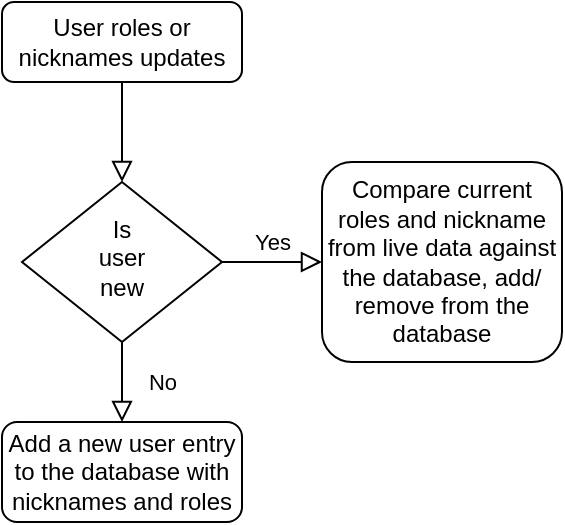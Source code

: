 <mxfile version="21.1.1" type="github">
  <diagram id="C5RBs43oDa-KdzZeNtuy" name="Page-1">
    <mxGraphModel dx="893" dy="481" grid="1" gridSize="10" guides="1" tooltips="1" connect="1" arrows="1" fold="1" page="1" pageScale="1" pageWidth="827" pageHeight="1169" math="0" shadow="0">
      <root>
        <mxCell id="WIyWlLk6GJQsqaUBKTNV-0" />
        <mxCell id="WIyWlLk6GJQsqaUBKTNV-1" parent="WIyWlLk6GJQsqaUBKTNV-0" />
        <mxCell id="tWPVHJdhpfHAws7wmsTg-0" value="" style="rounded=0;html=1;jettySize=auto;orthogonalLoop=1;fontSize=11;endArrow=block;endFill=0;endSize=8;strokeWidth=1;shadow=0;labelBackgroundColor=none;edgeStyle=orthogonalEdgeStyle;" edge="1" parent="WIyWlLk6GJQsqaUBKTNV-1" source="tWPVHJdhpfHAws7wmsTg-1" target="tWPVHJdhpfHAws7wmsTg-4">
          <mxGeometry relative="1" as="geometry" />
        </mxCell>
        <mxCell id="tWPVHJdhpfHAws7wmsTg-1" value="User roles or nicknames updates" style="rounded=1;whiteSpace=wrap;html=1;fontSize=12;glass=0;strokeWidth=1;shadow=0;" vertex="1" parent="WIyWlLk6GJQsqaUBKTNV-1">
          <mxGeometry x="20" y="10" width="120" height="40" as="geometry" />
        </mxCell>
        <mxCell id="tWPVHJdhpfHAws7wmsTg-2" value="No" style="rounded=0;html=1;jettySize=auto;orthogonalLoop=1;fontSize=11;endArrow=block;endFill=0;endSize=8;strokeWidth=1;shadow=0;labelBackgroundColor=none;edgeStyle=orthogonalEdgeStyle;entryX=0.5;entryY=0;entryDx=0;entryDy=0;" edge="1" parent="WIyWlLk6GJQsqaUBKTNV-1" source="tWPVHJdhpfHAws7wmsTg-4" target="tWPVHJdhpfHAws7wmsTg-6">
          <mxGeometry y="20" relative="1" as="geometry">
            <mxPoint as="offset" />
            <mxPoint x="80" y="220" as="targetPoint" />
          </mxGeometry>
        </mxCell>
        <mxCell id="tWPVHJdhpfHAws7wmsTg-3" value="Yes" style="edgeStyle=orthogonalEdgeStyle;rounded=0;html=1;jettySize=auto;orthogonalLoop=1;fontSize=11;endArrow=block;endFill=0;endSize=8;strokeWidth=1;shadow=0;labelBackgroundColor=none;" edge="1" parent="WIyWlLk6GJQsqaUBKTNV-1" source="tWPVHJdhpfHAws7wmsTg-4" target="tWPVHJdhpfHAws7wmsTg-5">
          <mxGeometry y="10" relative="1" as="geometry">
            <mxPoint as="offset" />
          </mxGeometry>
        </mxCell>
        <mxCell id="tWPVHJdhpfHAws7wmsTg-4" value="Is&lt;br&gt;user&lt;br&gt;new" style="rhombus;whiteSpace=wrap;html=1;shadow=0;fontFamily=Helvetica;fontSize=12;align=center;strokeWidth=1;spacing=6;spacingTop=-4;" vertex="1" parent="WIyWlLk6GJQsqaUBKTNV-1">
          <mxGeometry x="30" y="100" width="100" height="80" as="geometry" />
        </mxCell>
        <mxCell id="tWPVHJdhpfHAws7wmsTg-5" value="Compare current roles and nickname from live data against the database, add/ remove from the database" style="rounded=1;whiteSpace=wrap;html=1;fontSize=12;glass=0;strokeWidth=1;shadow=0;" vertex="1" parent="WIyWlLk6GJQsqaUBKTNV-1">
          <mxGeometry x="180" y="90" width="120" height="100" as="geometry" />
        </mxCell>
        <mxCell id="tWPVHJdhpfHAws7wmsTg-6" value="Add a new user entry to the database with nicknames and roles" style="rounded=1;whiteSpace=wrap;html=1;fontSize=12;glass=0;strokeWidth=1;shadow=0;" vertex="1" parent="WIyWlLk6GJQsqaUBKTNV-1">
          <mxGeometry x="20" y="220" width="120" height="50" as="geometry" />
        </mxCell>
      </root>
    </mxGraphModel>
  </diagram>
</mxfile>
